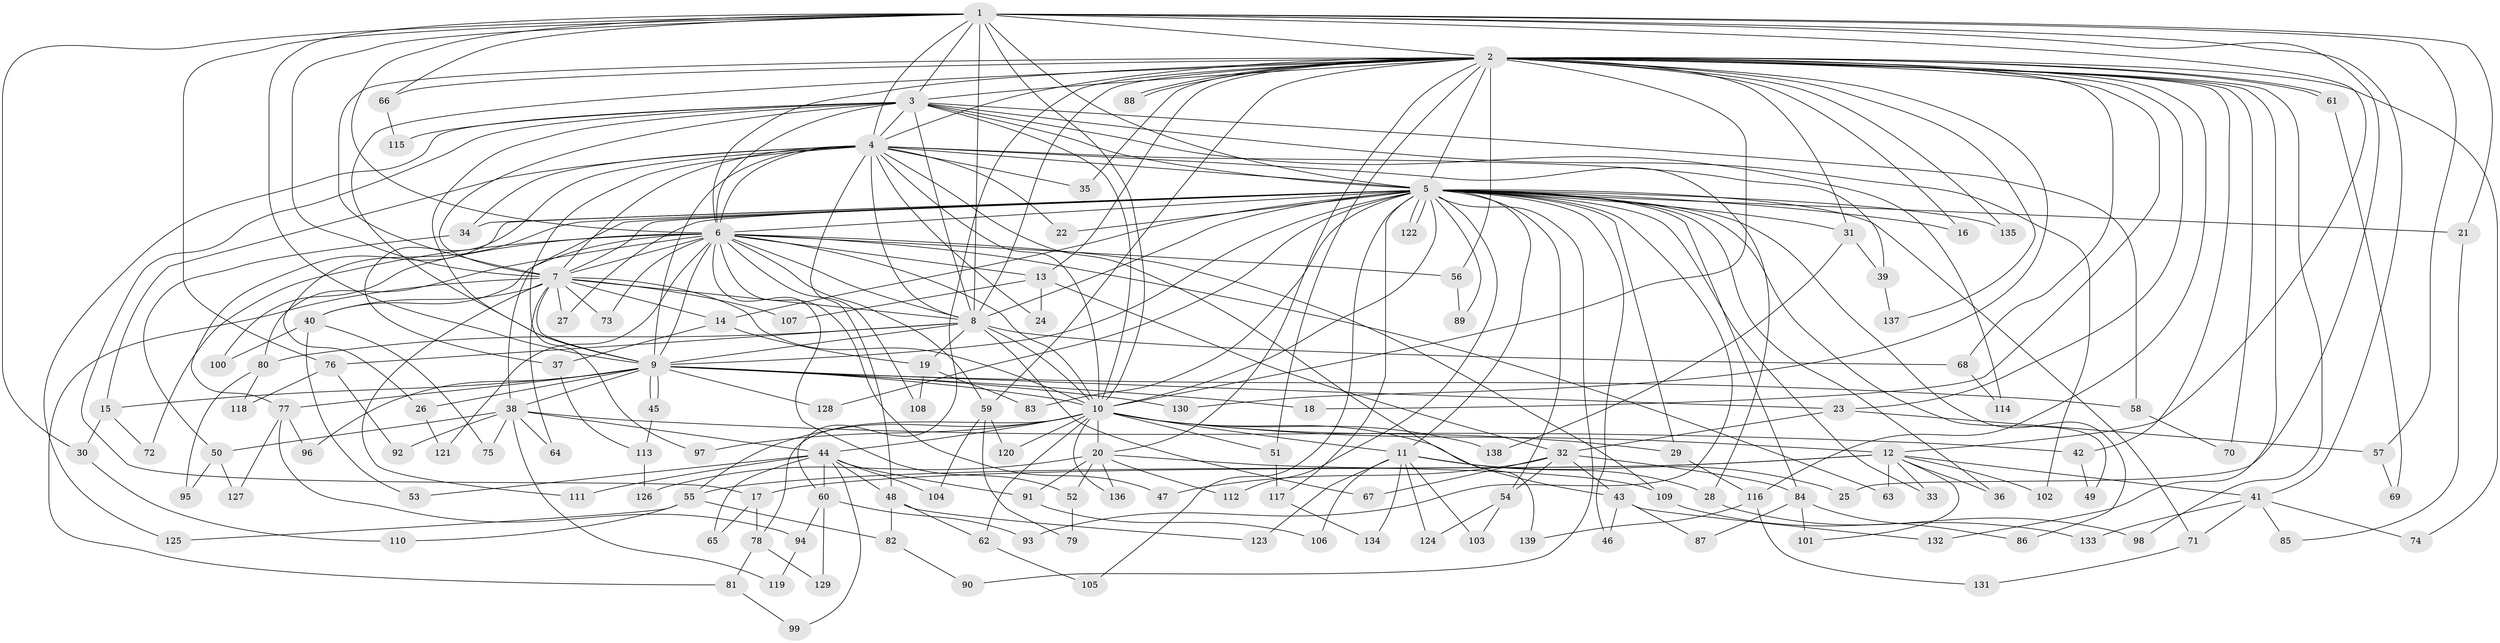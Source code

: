 // Generated by graph-tools (version 1.1) at 2025/10/02/27/25 16:10:59]
// undirected, 139 vertices, 303 edges
graph export_dot {
graph [start="1"]
  node [color=gray90,style=filled];
  1;
  2;
  3;
  4;
  5;
  6;
  7;
  8;
  9;
  10;
  11;
  12;
  13;
  14;
  15;
  16;
  17;
  18;
  19;
  20;
  21;
  22;
  23;
  24;
  25;
  26;
  27;
  28;
  29;
  30;
  31;
  32;
  33;
  34;
  35;
  36;
  37;
  38;
  39;
  40;
  41;
  42;
  43;
  44;
  45;
  46;
  47;
  48;
  49;
  50;
  51;
  52;
  53;
  54;
  55;
  56;
  57;
  58;
  59;
  60;
  61;
  62;
  63;
  64;
  65;
  66;
  67;
  68;
  69;
  70;
  71;
  72;
  73;
  74;
  75;
  76;
  77;
  78;
  79;
  80;
  81;
  82;
  83;
  84;
  85;
  86;
  87;
  88;
  89;
  90;
  91;
  92;
  93;
  94;
  95;
  96;
  97;
  98;
  99;
  100;
  101;
  102;
  103;
  104;
  105;
  106;
  107;
  108;
  109;
  110;
  111;
  112;
  113;
  114;
  115;
  116;
  117;
  118;
  119;
  120;
  121;
  122;
  123;
  124;
  125;
  126;
  127;
  128;
  129;
  130;
  131;
  132;
  133;
  134;
  135;
  136;
  137;
  138;
  139;
  1 -- 2;
  1 -- 3;
  1 -- 4;
  1 -- 5;
  1 -- 6;
  1 -- 7;
  1 -- 8;
  1 -- 9;
  1 -- 10;
  1 -- 12;
  1 -- 21;
  1 -- 25;
  1 -- 30;
  1 -- 41;
  1 -- 57;
  1 -- 66;
  1 -- 76;
  2 -- 3;
  2 -- 4;
  2 -- 5;
  2 -- 6;
  2 -- 7;
  2 -- 8;
  2 -- 9;
  2 -- 10;
  2 -- 13;
  2 -- 16;
  2 -- 18;
  2 -- 20;
  2 -- 23;
  2 -- 31;
  2 -- 35;
  2 -- 42;
  2 -- 51;
  2 -- 56;
  2 -- 59;
  2 -- 60;
  2 -- 61;
  2 -- 61;
  2 -- 66;
  2 -- 68;
  2 -- 70;
  2 -- 74;
  2 -- 88;
  2 -- 88;
  2 -- 98;
  2 -- 116;
  2 -- 130;
  2 -- 132;
  2 -- 135;
  2 -- 137;
  3 -- 4;
  3 -- 5;
  3 -- 6;
  3 -- 7;
  3 -- 8;
  3 -- 9;
  3 -- 10;
  3 -- 17;
  3 -- 58;
  3 -- 102;
  3 -- 114;
  3 -- 115;
  3 -- 125;
  4 -- 5;
  4 -- 6;
  4 -- 7;
  4 -- 8;
  4 -- 9;
  4 -- 10;
  4 -- 15;
  4 -- 22;
  4 -- 24;
  4 -- 28;
  4 -- 34;
  4 -- 35;
  4 -- 37;
  4 -- 39;
  4 -- 48;
  4 -- 97;
  4 -- 139;
  5 -- 6;
  5 -- 7;
  5 -- 8;
  5 -- 9;
  5 -- 10;
  5 -- 11;
  5 -- 14;
  5 -- 16;
  5 -- 21;
  5 -- 22;
  5 -- 26;
  5 -- 27;
  5 -- 29;
  5 -- 31;
  5 -- 33;
  5 -- 34;
  5 -- 36;
  5 -- 38;
  5 -- 46;
  5 -- 49;
  5 -- 54;
  5 -- 71;
  5 -- 77;
  5 -- 83;
  5 -- 84;
  5 -- 86;
  5 -- 89;
  5 -- 90;
  5 -- 93;
  5 -- 105;
  5 -- 112;
  5 -- 117;
  5 -- 122;
  5 -- 122;
  5 -- 128;
  5 -- 135;
  6 -- 7;
  6 -- 8;
  6 -- 9;
  6 -- 10;
  6 -- 13;
  6 -- 40;
  6 -- 47;
  6 -- 52;
  6 -- 56;
  6 -- 59;
  6 -- 63;
  6 -- 72;
  6 -- 73;
  6 -- 80;
  6 -- 100;
  6 -- 108;
  6 -- 109;
  6 -- 121;
  7 -- 8;
  7 -- 9;
  7 -- 10;
  7 -- 14;
  7 -- 27;
  7 -- 40;
  7 -- 64;
  7 -- 73;
  7 -- 81;
  7 -- 107;
  7 -- 111;
  8 -- 9;
  8 -- 10;
  8 -- 19;
  8 -- 67;
  8 -- 68;
  8 -- 76;
  8 -- 80;
  9 -- 10;
  9 -- 15;
  9 -- 18;
  9 -- 23;
  9 -- 26;
  9 -- 38;
  9 -- 45;
  9 -- 45;
  9 -- 58;
  9 -- 77;
  9 -- 96;
  9 -- 128;
  9 -- 130;
  10 -- 11;
  10 -- 12;
  10 -- 20;
  10 -- 29;
  10 -- 43;
  10 -- 44;
  10 -- 51;
  10 -- 55;
  10 -- 62;
  10 -- 78;
  10 -- 97;
  10 -- 120;
  10 -- 136;
  10 -- 138;
  11 -- 25;
  11 -- 28;
  11 -- 103;
  11 -- 106;
  11 -- 123;
  11 -- 124;
  11 -- 134;
  12 -- 17;
  12 -- 33;
  12 -- 36;
  12 -- 41;
  12 -- 55;
  12 -- 63;
  12 -- 101;
  12 -- 102;
  13 -- 24;
  13 -- 32;
  13 -- 107;
  14 -- 19;
  14 -- 37;
  15 -- 30;
  15 -- 72;
  17 -- 65;
  17 -- 78;
  19 -- 83;
  19 -- 108;
  20 -- 52;
  20 -- 91;
  20 -- 109;
  20 -- 112;
  20 -- 126;
  20 -- 136;
  21 -- 85;
  23 -- 32;
  23 -- 57;
  26 -- 121;
  28 -- 98;
  29 -- 116;
  30 -- 110;
  31 -- 39;
  31 -- 138;
  32 -- 43;
  32 -- 47;
  32 -- 54;
  32 -- 67;
  32 -- 84;
  34 -- 50;
  37 -- 113;
  38 -- 42;
  38 -- 44;
  38 -- 50;
  38 -- 64;
  38 -- 75;
  38 -- 92;
  38 -- 119;
  39 -- 137;
  40 -- 53;
  40 -- 75;
  40 -- 100;
  41 -- 71;
  41 -- 74;
  41 -- 85;
  41 -- 133;
  42 -- 49;
  43 -- 46;
  43 -- 87;
  43 -- 132;
  44 -- 48;
  44 -- 53;
  44 -- 60;
  44 -- 65;
  44 -- 91;
  44 -- 99;
  44 -- 104;
  44 -- 111;
  45 -- 113;
  48 -- 62;
  48 -- 82;
  48 -- 123;
  50 -- 95;
  50 -- 127;
  51 -- 117;
  52 -- 79;
  54 -- 103;
  54 -- 124;
  55 -- 82;
  55 -- 110;
  55 -- 125;
  56 -- 89;
  57 -- 69;
  58 -- 70;
  59 -- 79;
  59 -- 104;
  59 -- 120;
  60 -- 93;
  60 -- 94;
  60 -- 129;
  61 -- 69;
  62 -- 105;
  66 -- 115;
  68 -- 114;
  71 -- 131;
  76 -- 92;
  76 -- 118;
  77 -- 94;
  77 -- 96;
  77 -- 127;
  78 -- 81;
  78 -- 129;
  80 -- 95;
  80 -- 118;
  81 -- 99;
  82 -- 90;
  84 -- 86;
  84 -- 87;
  84 -- 101;
  91 -- 106;
  94 -- 119;
  109 -- 133;
  113 -- 126;
  116 -- 131;
  116 -- 139;
  117 -- 134;
}
